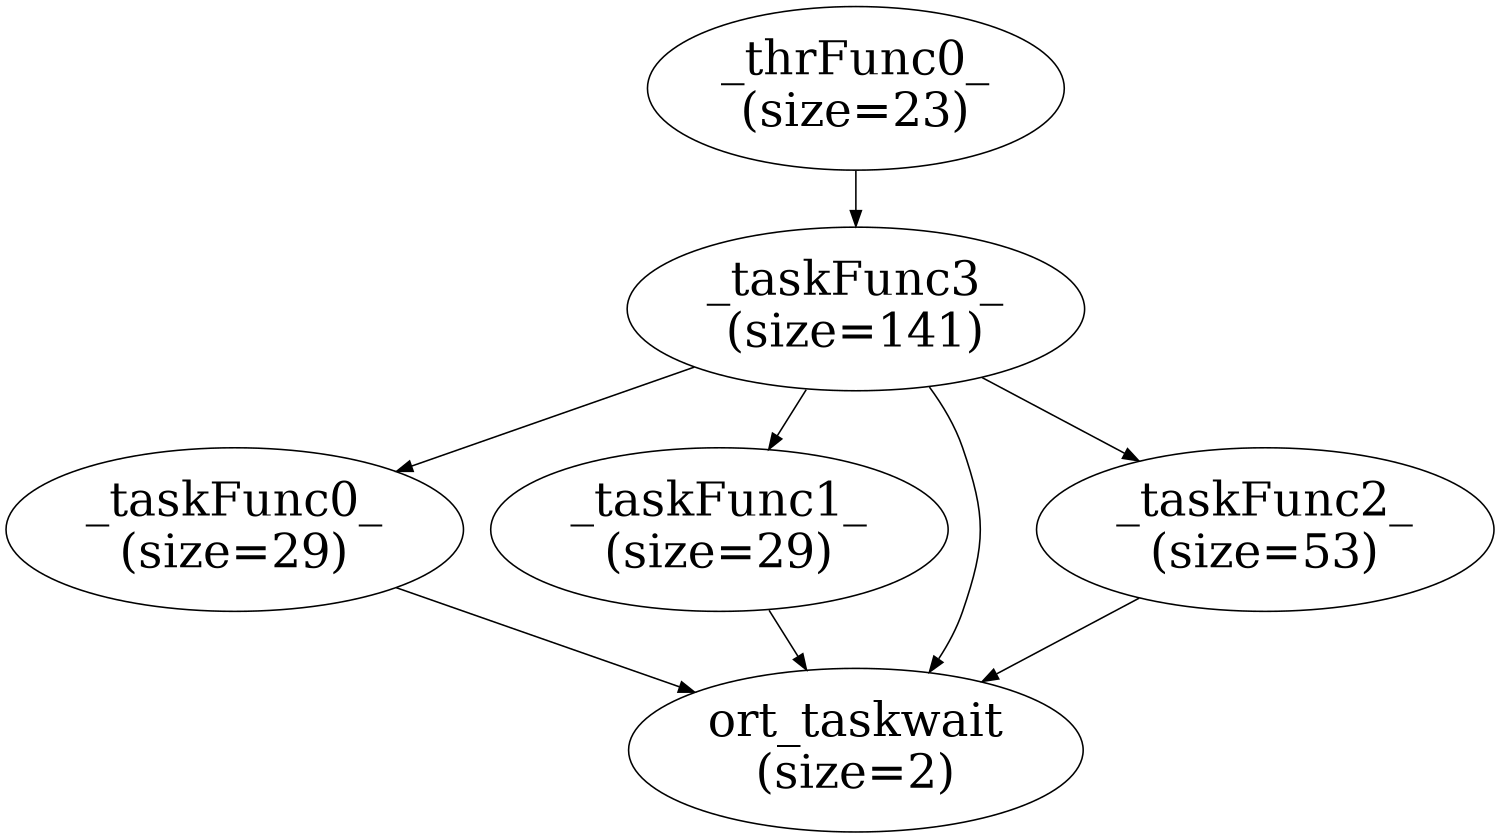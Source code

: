 digraph  {
center=1;
rankdir=TB;
rotate=0;
size="10,8";
0 [fontsize=30, label="_thrFunc0_\n(size=23)"];
1 [fontsize=30, label="_taskFunc3_\n(size=141)"];
2 [fontsize=30, label="_taskFunc0_\n(size=29)"];
6 [fontsize=30, label="_taskFunc1_\n(size=29)"];
8 [fontsize=30, label="ort_taskwait\n(size=2)"];
9 [fontsize=30, label="_taskFunc2_\n(size=53)"];
0 -> 1  [key=0];
1 -> 2  [key=0];
1 -> 6  [key=0];
1 -> 9  [key=0];
1 -> 8  [key=0];
2 -> 8  [key=0];
6 -> 8  [key=0];
9 -> 8  [key=0];
}
